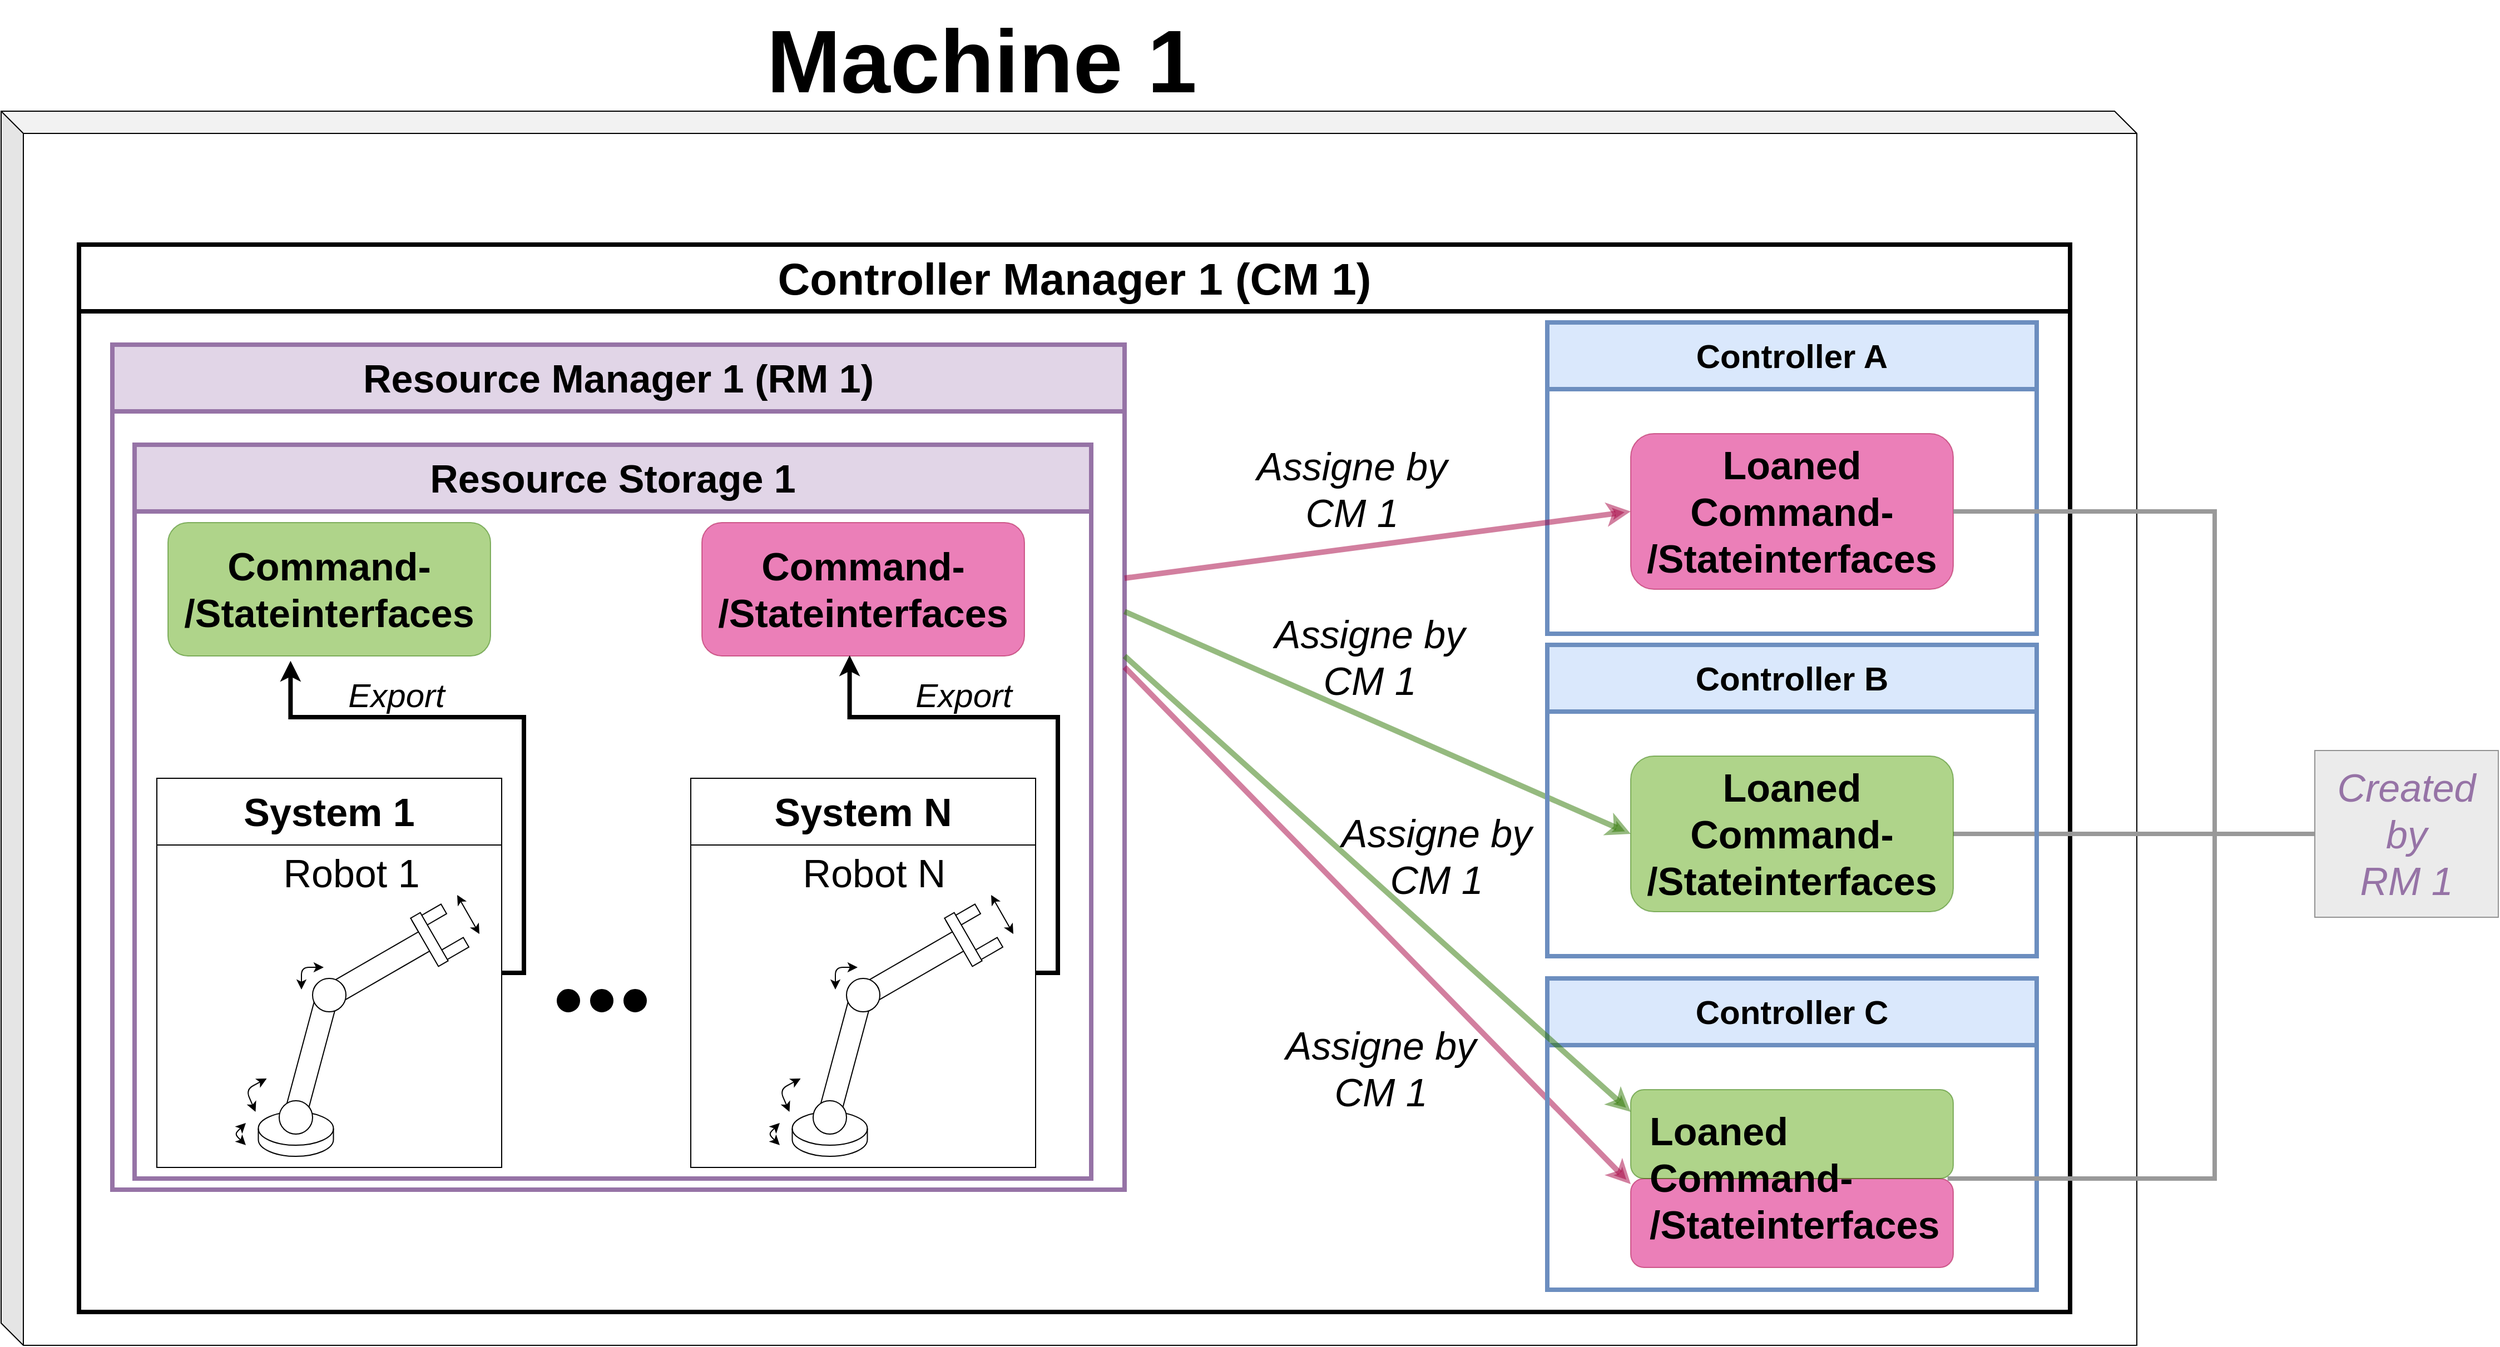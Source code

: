 <mxfile version="21.1.8" type="device" pages="2">
  <diagram name="Page-1" id="56QPCwbd0cLktFSz25ie">
    <mxGraphModel dx="4614" dy="2064" grid="1" gridSize="10" guides="1" tooltips="1" connect="1" arrows="1" fold="1" page="1" pageScale="1" pageWidth="850" pageHeight="1100" math="0" shadow="0">
      <root>
        <mxCell id="0" />
        <mxCell id="1" parent="0" />
        <mxCell id="5ZufOyqz3ApBtVje3TYC-17" value="" style="rounded=1;whiteSpace=wrap;html=1;fillColor=#d80073;fontColor=#ffffff;strokeColor=#A50040;opacity=50;" parent="1" vertex="1">
          <mxGeometry x="1435" y="1400" width="290" height="80" as="geometry" />
        </mxCell>
        <mxCell id="s6fN7-dTynS3gIBoWnJg-1" value="" style="shape=cube;whiteSpace=wrap;html=1;boundedLbl=1;backgroundOutline=1;darkOpacity=0.05;darkOpacity2=0.1;fillColor=none;" parent="1" vertex="1">
          <mxGeometry x="-30" y="440" width="1920" height="1110" as="geometry" />
        </mxCell>
        <mxCell id="k2swmo7qzIprsYgqh0As-2" value="&lt;font style=&quot;font-size: 35px;&quot;&gt;Resource Storage 1&lt;br&gt;&lt;/font&gt;" style="swimlane;whiteSpace=wrap;html=1;startSize=60;strokeWidth=4;fillColor=#e1d5e7;strokeColor=#9673a6;" parent="1" vertex="1">
          <mxGeometry x="90" y="740" width="860" height="660" as="geometry" />
        </mxCell>
        <mxCell id="k2swmo7qzIprsYgqh0As-3" value="&lt;font style=&quot;font-size: 35px;&quot;&gt;Resource Manager 1 (RM 1)&lt;br&gt;&lt;/font&gt;" style="swimlane;whiteSpace=wrap;html=1;startSize=60;strokeWidth=4;fillColor=#e1d5e7;strokeColor=#9673a6;" parent="1" vertex="1">
          <mxGeometry x="70" y="650" width="910" height="760" as="geometry" />
        </mxCell>
        <mxCell id="k2swmo7qzIprsYgqh0As-4" value="&lt;font style=&quot;font-size: 40px;&quot;&gt;Controller Manager 1 (CM 1)&lt;br&gt;&lt;/font&gt;" style="swimlane;whiteSpace=wrap;html=1;startSize=60;strokeWidth=4;fillColor=none;" parent="1" vertex="1">
          <mxGeometry x="40" y="560" width="1790" height="960" as="geometry" />
        </mxCell>
        <mxCell id="k2swmo7qzIprsYgqh0As-5" value="&lt;font style=&quot;font-size: 30px;&quot;&gt;Controller A&lt;br&gt;&lt;/font&gt;" style="swimlane;whiteSpace=wrap;html=1;startSize=60;strokeWidth=4;fillColor=#dae8fc;strokeColor=#6c8ebf;" parent="k2swmo7qzIprsYgqh0As-4" vertex="1">
          <mxGeometry x="1320" y="70" width="440" height="280" as="geometry" />
        </mxCell>
        <mxCell id="k2swmo7qzIprsYgqh0As-29" value="&lt;div&gt;&lt;b&gt;&lt;font style=&quot;font-size: 35px;&quot;&gt;Loaned Command-&lt;/font&gt;&lt;/b&gt;&lt;/div&gt;&lt;div&gt;&lt;b&gt;&lt;font style=&quot;font-size: 35px;&quot;&gt;/Stateinterfaces&lt;/font&gt;&lt;/b&gt;&lt;/div&gt;" style="rounded=1;whiteSpace=wrap;html=1;fillColor=#d80073;fontColor=#000000;strokeColor=#A50040;opacity=50;" parent="k2swmo7qzIprsYgqh0As-5" vertex="1">
          <mxGeometry x="75" y="100" width="290" height="140" as="geometry" />
        </mxCell>
        <mxCell id="k2swmo7qzIprsYgqh0As-7" value="" style="rounded=0;whiteSpace=wrap;html=1;rotation=-30;" parent="k2swmo7qzIprsYgqh0As-4" vertex="1">
          <mxGeometry x="320" y="630" width="30" height="10" as="geometry" />
        </mxCell>
        <mxCell id="k2swmo7qzIprsYgqh0As-8" value="" style="rounded=0;whiteSpace=wrap;html=1;rotation=-30;" parent="k2swmo7qzIprsYgqh0As-4" vertex="1">
          <mxGeometry x="300" y="600" width="30" height="10" as="geometry" />
        </mxCell>
        <mxCell id="k2swmo7qzIprsYgqh0As-9" value="" style="shape=cylinder3;whiteSpace=wrap;html=1;boundedLbl=1;backgroundOutline=1;size=15;" parent="k2swmo7qzIprsYgqh0As-4" vertex="1">
          <mxGeometry x="161.25" y="780" width="67.5" height="40" as="geometry" />
        </mxCell>
        <mxCell id="k2swmo7qzIprsYgqh0As-10" value="" style="rounded=0;whiteSpace=wrap;html=1;rotation=-30;direction=south;" parent="k2swmo7qzIprsYgqh0As-4" vertex="1">
          <mxGeometry x="220" y="640" width="100" height="20" as="geometry" />
        </mxCell>
        <mxCell id="k2swmo7qzIprsYgqh0As-11" value="" style="rounded=0;whiteSpace=wrap;html=1;rotation=15;" parent="k2swmo7qzIprsYgqh0As-4" vertex="1">
          <mxGeometry x="200" y="670" width="20" height="110" as="geometry" />
        </mxCell>
        <mxCell id="k2swmo7qzIprsYgqh0As-12" value="" style="ellipse;whiteSpace=wrap;html=1;aspect=fixed;" parent="k2swmo7qzIprsYgqh0As-4" vertex="1">
          <mxGeometry x="180" y="770" width="30" height="30" as="geometry" />
        </mxCell>
        <mxCell id="k2swmo7qzIprsYgqh0As-13" value="" style="ellipse;whiteSpace=wrap;html=1;aspect=fixed;" parent="k2swmo7qzIprsYgqh0As-4" vertex="1">
          <mxGeometry x="210" y="660" width="30" height="30" as="geometry" />
        </mxCell>
        <mxCell id="k2swmo7qzIprsYgqh0As-14" value="" style="rounded=0;whiteSpace=wrap;html=1;rotation=60;" parent="k2swmo7qzIprsYgqh0As-4" vertex="1">
          <mxGeometry x="290" y="620" width="50" height="10" as="geometry" />
        </mxCell>
        <mxCell id="k2swmo7qzIprsYgqh0As-15" value="" style="endArrow=classic;startArrow=classic;html=1;rounded=1;" parent="k2swmo7qzIprsYgqh0As-4" edge="1">
          <mxGeometry width="50" height="50" relative="1" as="geometry">
            <mxPoint x="200" y="670" as="sourcePoint" />
            <mxPoint x="220" y="650" as="targetPoint" />
            <Array as="points">
              <mxPoint x="200" y="650" />
            </Array>
          </mxGeometry>
        </mxCell>
        <mxCell id="k2swmo7qzIprsYgqh0As-16" value="" style="endArrow=classic;startArrow=classic;html=1;rounded=1;" parent="k2swmo7qzIprsYgqh0As-4" edge="1">
          <mxGeometry width="50" height="50" relative="1" as="geometry">
            <mxPoint x="158.75" y="780" as="sourcePoint" />
            <mxPoint x="168.75" y="750" as="targetPoint" />
            <Array as="points">
              <mxPoint x="150" y="760" />
            </Array>
          </mxGeometry>
        </mxCell>
        <mxCell id="k2swmo7qzIprsYgqh0As-17" value="" style="endArrow=classic;startArrow=classic;html=1;rounded=1;" parent="k2swmo7qzIprsYgqh0As-4" edge="1">
          <mxGeometry width="50" height="50" relative="1" as="geometry">
            <mxPoint x="150" y="810" as="sourcePoint" />
            <mxPoint x="150" y="790" as="targetPoint" />
            <Array as="points">
              <mxPoint x="140" y="800" />
            </Array>
          </mxGeometry>
        </mxCell>
        <mxCell id="k2swmo7qzIprsYgqh0As-18" value="" style="endArrow=classic;startArrow=classic;html=1;rounded=0;" parent="k2swmo7qzIprsYgqh0As-4" edge="1">
          <mxGeometry width="50" height="50" relative="1" as="geometry">
            <mxPoint x="360" y="620" as="sourcePoint" />
            <mxPoint x="340" y="585" as="targetPoint" />
          </mxGeometry>
        </mxCell>
        <mxCell id="k2swmo7qzIprsYgqh0As-27" style="edgeStyle=orthogonalEdgeStyle;rounded=0;orthogonalLoop=1;jettySize=auto;html=1;exitX=1;exitY=0.5;exitDx=0;exitDy=0;entryX=0.38;entryY=1.036;entryDx=0;entryDy=0;entryPerimeter=0;strokeWidth=4;" parent="k2swmo7qzIprsYgqh0As-4" source="k2swmo7qzIprsYgqh0As-19" target="k2swmo7qzIprsYgqh0As-25" edge="1">
          <mxGeometry relative="1" as="geometry" />
        </mxCell>
        <mxCell id="k2swmo7qzIprsYgqh0As-19" value="&lt;font size=&quot;1&quot;&gt;&lt;b style=&quot;font-size: 35px;&quot;&gt;System 1&lt;/b&gt;&lt;/font&gt;" style="swimlane;whiteSpace=wrap;html=1;startSize=60;" parent="k2swmo7qzIprsYgqh0As-4" vertex="1">
          <mxGeometry x="70" y="480" width="310" height="350" as="geometry" />
        </mxCell>
        <mxCell id="Htzmy-jLO9I82tcdOWEr-17" value="&lt;span style=&quot;font-size: 35px;&quot;&gt;Robot 1&lt;br&gt;&lt;/span&gt;" style="text;html=1;strokeColor=none;fillColor=none;align=center;verticalAlign=middle;whiteSpace=wrap;rounded=0;" parent="k2swmo7qzIprsYgqh0As-19" vertex="1">
          <mxGeometry x="80" y="70" width="190" height="30" as="geometry" />
        </mxCell>
        <mxCell id="k2swmo7qzIprsYgqh0As-25" value="&lt;div&gt;&lt;b&gt;&lt;font style=&quot;font-size: 35px;&quot;&gt;Command-&lt;/font&gt;&lt;/b&gt;&lt;/div&gt;&lt;div&gt;&lt;b&gt;&lt;font style=&quot;font-size: 35px;&quot;&gt;/Stateinterfaces&lt;/font&gt;&lt;/b&gt;&lt;/div&gt;" style="rounded=1;whiteSpace=wrap;html=1;fillColor=#60a917;fontColor=#000000;strokeColor=#2D7600;opacity=50;" parent="k2swmo7qzIprsYgqh0As-4" vertex="1">
          <mxGeometry x="80" y="250" width="290" height="120" as="geometry" />
        </mxCell>
        <mxCell id="k2swmo7qzIprsYgqh0As-28" value="&lt;font style=&quot;font-size: 30px;&quot;&gt;&lt;i&gt;Export&lt;/i&gt;&lt;/font&gt;" style="text;html=1;align=center;verticalAlign=middle;resizable=0;points=[];autosize=1;strokeColor=none;fillColor=none;" parent="k2swmo7qzIprsYgqh0As-4" vertex="1">
          <mxGeometry x="230" y="380" width="110" height="50" as="geometry" />
        </mxCell>
        <mxCell id="k2swmo7qzIprsYgqh0As-72" value="" style="ellipse;whiteSpace=wrap;html=1;aspect=fixed;fillColor=#000000;" parent="k2swmo7qzIprsYgqh0As-4" vertex="1">
          <mxGeometry x="490" y="670" width="20" height="20" as="geometry" />
        </mxCell>
        <mxCell id="k2swmo7qzIprsYgqh0As-71" value="" style="ellipse;whiteSpace=wrap;html=1;aspect=fixed;fillColor=#000000;" parent="k2swmo7qzIprsYgqh0As-4" vertex="1">
          <mxGeometry x="460" y="670" width="20" height="20" as="geometry" />
        </mxCell>
        <mxCell id="k2swmo7qzIprsYgqh0As-70" value="" style="ellipse;whiteSpace=wrap;html=1;aspect=fixed;fillColor=#000000;" parent="k2swmo7qzIprsYgqh0As-4" vertex="1">
          <mxGeometry x="430" y="670" width="20" height="20" as="geometry" />
        </mxCell>
        <mxCell id="B9zxyq6WkkOic2k-YxRw-15" style="rounded=0;orthogonalLoop=1;jettySize=auto;html=1;strokeWidth=5;entryX=0;entryY=0.5;entryDx=0;entryDy=0;fillColor=#d80073;strokeColor=#A50040;opacity=50;" parent="k2swmo7qzIprsYgqh0As-4" target="k2swmo7qzIprsYgqh0As-29" edge="1">
          <mxGeometry relative="1" as="geometry">
            <mxPoint x="1360" y="400" as="targetPoint" />
            <mxPoint x="940" y="300" as="sourcePoint" />
          </mxGeometry>
        </mxCell>
        <mxCell id="B9zxyq6WkkOic2k-YxRw-16" value="&lt;font style=&quot;font-size: 35px;&quot;&gt;&lt;i&gt;Assigne by&lt;br&gt;CM 1&lt;br&gt;&lt;/i&gt;&lt;/font&gt;" style="edgeLabel;html=1;align=center;verticalAlign=middle;resizable=0;points=[];labelBackgroundColor=none;" parent="B9zxyq6WkkOic2k-YxRw-15" vertex="1" connectable="0">
          <mxGeometry x="0.15" y="6" relative="1" as="geometry">
            <mxPoint x="-57" y="-40" as="offset" />
          </mxGeometry>
        </mxCell>
        <mxCell id="5ZufOyqz3ApBtVje3TYC-1" value="&lt;div&gt;&lt;b&gt;&lt;font style=&quot;font-size: 35px;&quot;&gt;Command-&lt;/font&gt;&lt;/b&gt;&lt;/div&gt;&lt;div&gt;&lt;b&gt;&lt;font style=&quot;font-size: 35px;&quot;&gt;/Stateinterfaces&lt;/font&gt;&lt;/b&gt;&lt;/div&gt;" style="rounded=1;whiteSpace=wrap;html=1;fillColor=#d80073;fontColor=#000000;strokeColor=#A50040;strokeWidth=1;opacity=50;" parent="k2swmo7qzIprsYgqh0As-4" vertex="1">
          <mxGeometry x="560" y="250" width="290" height="120" as="geometry" />
        </mxCell>
        <mxCell id="5ZufOyqz3ApBtVje3TYC-12" style="rounded=0;orthogonalLoop=1;jettySize=auto;html=1;strokeWidth=5;entryX=0;entryY=0.25;entryDx=0;entryDy=0;fillColor=#d80073;strokeColor=#A50040;opacity=50;" parent="k2swmo7qzIprsYgqh0As-4" edge="1">
          <mxGeometry relative="1" as="geometry">
            <mxPoint x="1395" y="845" as="targetPoint" />
            <mxPoint x="940" y="380" as="sourcePoint" />
          </mxGeometry>
        </mxCell>
        <mxCell id="5ZufOyqz3ApBtVje3TYC-13" value="&lt;font style=&quot;font-size: 35px;&quot;&gt;&lt;i&gt;Assigne by&lt;br&gt;CM 1&lt;br&gt;&lt;/i&gt;&lt;/font&gt;" style="edgeLabel;html=1;align=center;verticalAlign=middle;resizable=0;points=[];labelBackgroundColor=none;" parent="5ZufOyqz3ApBtVje3TYC-12" vertex="1" connectable="0">
          <mxGeometry x="0.15" y="6" relative="1" as="geometry">
            <mxPoint x="14" y="-93" as="offset" />
          </mxGeometry>
        </mxCell>
        <mxCell id="5ZufOyqz3ApBtVje3TYC-14" style="rounded=0;orthogonalLoop=1;jettySize=auto;html=1;strokeWidth=5;entryX=0;entryY=0.5;entryDx=0;entryDy=0;fillColor=#60a917;strokeColor=#2D7600;opacity=50;" parent="k2swmo7qzIprsYgqh0As-4" target="B9zxyq6WkkOic2k-YxRw-18" edge="1">
          <mxGeometry relative="1" as="geometry">
            <mxPoint x="1395" y="795" as="targetPoint" />
            <mxPoint x="940" y="330" as="sourcePoint" />
          </mxGeometry>
        </mxCell>
        <mxCell id="5ZufOyqz3ApBtVje3TYC-15" value="&lt;font style=&quot;font-size: 35px;&quot;&gt;&lt;i&gt;Assigne by&lt;br&gt;CM 1&lt;br&gt;&lt;/i&gt;&lt;/font&gt;" style="edgeLabel;html=1;align=center;verticalAlign=middle;resizable=0;points=[];labelBackgroundColor=none;" parent="5ZufOyqz3ApBtVje3TYC-14" vertex="1" connectable="0">
          <mxGeometry x="0.15" y="6" relative="1" as="geometry">
            <mxPoint x="-44" y="-69" as="offset" />
          </mxGeometry>
        </mxCell>
        <mxCell id="s6fN7-dTynS3gIBoWnJg-2" value="&lt;b&gt;&lt;font style=&quot;font-size: 80px;&quot;&gt;&amp;nbsp;Machine 1&lt;br&gt;&lt;/font&gt;&lt;/b&gt;" style="text;html=1;align=center;verticalAlign=middle;resizable=0;points=[];autosize=1;strokeColor=none;fillColor=none;" parent="1" vertex="1">
          <mxGeometry x="625" y="340" width="430" height="110" as="geometry" />
        </mxCell>
        <mxCell id="B9zxyq6WkkOic2k-YxRw-1" value="" style="rounded=0;whiteSpace=wrap;html=1;rotation=-30;" parent="1" vertex="1">
          <mxGeometry x="840" y="1190" width="30" height="10" as="geometry" />
        </mxCell>
        <mxCell id="B9zxyq6WkkOic2k-YxRw-2" value="" style="rounded=0;whiteSpace=wrap;html=1;rotation=-30;" parent="1" vertex="1">
          <mxGeometry x="820" y="1160" width="30" height="10" as="geometry" />
        </mxCell>
        <mxCell id="B9zxyq6WkkOic2k-YxRw-3" value="" style="shape=cylinder3;whiteSpace=wrap;html=1;boundedLbl=1;backgroundOutline=1;size=15;" parent="1" vertex="1">
          <mxGeometry x="681.25" y="1340" width="67.5" height="40" as="geometry" />
        </mxCell>
        <mxCell id="B9zxyq6WkkOic2k-YxRw-4" value="" style="rounded=0;whiteSpace=wrap;html=1;rotation=-30;direction=south;" parent="1" vertex="1">
          <mxGeometry x="740" y="1200" width="100" height="20" as="geometry" />
        </mxCell>
        <mxCell id="B9zxyq6WkkOic2k-YxRw-5" value="" style="rounded=0;whiteSpace=wrap;html=1;rotation=15;" parent="1" vertex="1">
          <mxGeometry x="720" y="1230" width="20" height="110" as="geometry" />
        </mxCell>
        <mxCell id="B9zxyq6WkkOic2k-YxRw-6" value="" style="ellipse;whiteSpace=wrap;html=1;aspect=fixed;" parent="1" vertex="1">
          <mxGeometry x="700" y="1330" width="30" height="30" as="geometry" />
        </mxCell>
        <mxCell id="B9zxyq6WkkOic2k-YxRw-7" value="" style="ellipse;whiteSpace=wrap;html=1;aspect=fixed;" parent="1" vertex="1">
          <mxGeometry x="730" y="1220" width="30" height="30" as="geometry" />
        </mxCell>
        <mxCell id="B9zxyq6WkkOic2k-YxRw-8" value="" style="rounded=0;whiteSpace=wrap;html=1;rotation=60;" parent="1" vertex="1">
          <mxGeometry x="810" y="1180" width="50" height="10" as="geometry" />
        </mxCell>
        <mxCell id="B9zxyq6WkkOic2k-YxRw-9" value="" style="endArrow=classic;startArrow=classic;html=1;rounded=1;" parent="1" edge="1">
          <mxGeometry width="50" height="50" relative="1" as="geometry">
            <mxPoint x="720" y="1230" as="sourcePoint" />
            <mxPoint x="740" y="1210" as="targetPoint" />
            <Array as="points">
              <mxPoint x="720" y="1210" />
            </Array>
          </mxGeometry>
        </mxCell>
        <mxCell id="B9zxyq6WkkOic2k-YxRw-10" value="" style="endArrow=classic;startArrow=classic;html=1;rounded=1;" parent="1" edge="1">
          <mxGeometry width="50" height="50" relative="1" as="geometry">
            <mxPoint x="678.75" y="1340" as="sourcePoint" />
            <mxPoint x="688.75" y="1310" as="targetPoint" />
            <Array as="points">
              <mxPoint x="670" y="1320" />
            </Array>
          </mxGeometry>
        </mxCell>
        <mxCell id="B9zxyq6WkkOic2k-YxRw-11" value="" style="endArrow=classic;startArrow=classic;html=1;rounded=1;" parent="1" edge="1">
          <mxGeometry width="50" height="50" relative="1" as="geometry">
            <mxPoint x="670" y="1370" as="sourcePoint" />
            <mxPoint x="670" y="1350" as="targetPoint" />
            <Array as="points">
              <mxPoint x="660" y="1360" />
            </Array>
          </mxGeometry>
        </mxCell>
        <mxCell id="B9zxyq6WkkOic2k-YxRw-12" value="" style="endArrow=classic;startArrow=classic;html=1;rounded=0;" parent="1" edge="1">
          <mxGeometry width="50" height="50" relative="1" as="geometry">
            <mxPoint x="880" y="1180" as="sourcePoint" />
            <mxPoint x="860" y="1145" as="targetPoint" />
          </mxGeometry>
        </mxCell>
        <mxCell id="B9zxyq6WkkOic2k-YxRw-13" value="&lt;font size=&quot;1&quot;&gt;&lt;b style=&quot;font-size: 35px;&quot;&gt;System N&lt;/b&gt;&lt;/font&gt;" style="swimlane;whiteSpace=wrap;html=1;startSize=60;" parent="1" vertex="1">
          <mxGeometry x="590" y="1040" width="310" height="350" as="geometry" />
        </mxCell>
        <mxCell id="B9zxyq6WkkOic2k-YxRw-14" value="&lt;span style=&quot;font-size: 35px;&quot;&gt;Robot N&lt;br&gt;&lt;/span&gt;" style="text;html=1;strokeColor=none;fillColor=none;align=center;verticalAlign=middle;whiteSpace=wrap;rounded=0;" parent="B9zxyq6WkkOic2k-YxRw-13" vertex="1">
          <mxGeometry x="70" y="70" width="190" height="30" as="geometry" />
        </mxCell>
        <mxCell id="WUTknS81Z-DDv-2l-3iP-3" style="edgeStyle=orthogonalEdgeStyle;rounded=0;orthogonalLoop=1;jettySize=auto;html=1;entryX=0;entryY=0.5;entryDx=0;entryDy=0;endArrow=none;endFill=0;strokeWidth=4;strokeColor=#999999;movable=1;resizable=1;rotatable=1;deletable=1;editable=1;locked=0;connectable=1;exitX=1;exitY=0.5;exitDx=0;exitDy=0;" edge="1" parent="1" source="B9zxyq6WkkOic2k-YxRw-18" target="WUTknS81Z-DDv-2l-3iP-1">
          <mxGeometry relative="1" as="geometry">
            <Array as="points">
              <mxPoint x="2043" y="1090" />
            </Array>
          </mxGeometry>
        </mxCell>
        <mxCell id="B9zxyq6WkkOic2k-YxRw-17" value="&lt;font style=&quot;font-size: 30px;&quot;&gt;Controller B&lt;br&gt;&lt;/font&gt;" style="swimlane;whiteSpace=wrap;html=1;startSize=60;strokeWidth=4;fillColor=#dae8fc;strokeColor=#6c8ebf;" parent="1" vertex="1">
          <mxGeometry x="1360" y="920" width="440" height="280" as="geometry" />
        </mxCell>
        <mxCell id="B9zxyq6WkkOic2k-YxRw-18" value="&lt;div&gt;&lt;b&gt;&lt;font style=&quot;font-size: 35px;&quot;&gt;Loaned Command-&lt;/font&gt;&lt;/b&gt;&lt;/div&gt;&lt;div&gt;&lt;b&gt;&lt;font style=&quot;font-size: 35px;&quot;&gt;/Stateinterfaces&lt;/font&gt;&lt;/b&gt;&lt;/div&gt;" style="rounded=1;whiteSpace=wrap;html=1;fillColor=#60a917;fontColor=#000000;strokeColor=#2D7600;opacity=50;" parent="B9zxyq6WkkOic2k-YxRw-17" vertex="1">
          <mxGeometry x="75" y="100" width="290" height="140" as="geometry" />
        </mxCell>
        <mxCell id="5ZufOyqz3ApBtVje3TYC-2" style="edgeStyle=orthogonalEdgeStyle;rounded=0;orthogonalLoop=1;jettySize=auto;html=1;exitX=1;exitY=0.5;exitDx=0;exitDy=0;entryX=0.458;entryY=0.995;entryDx=0;entryDy=0;entryPerimeter=0;strokeWidth=4;" parent="1" source="B9zxyq6WkkOic2k-YxRw-13" target="5ZufOyqz3ApBtVje3TYC-1" edge="1">
          <mxGeometry relative="1" as="geometry">
            <mxPoint x="430" y="1225" as="sourcePoint" />
            <mxPoint x="240" y="944" as="targetPoint" />
          </mxGeometry>
        </mxCell>
        <mxCell id="5ZufOyqz3ApBtVje3TYC-3" value="&lt;font style=&quot;font-size: 30px;&quot;&gt;&lt;i&gt;Export&lt;/i&gt;&lt;/font&gt;" style="text;html=1;align=center;verticalAlign=middle;resizable=0;points=[];autosize=1;strokeColor=none;fillColor=none;" parent="1" vertex="1">
          <mxGeometry x="780" y="940" width="110" height="50" as="geometry" />
        </mxCell>
        <mxCell id="5ZufOyqz3ApBtVje3TYC-8" value="&lt;font style=&quot;font-size: 30px;&quot;&gt;Controller C&lt;br&gt;&lt;/font&gt;" style="swimlane;whiteSpace=wrap;html=1;startSize=60;strokeWidth=4;fillColor=#dae8fc;strokeColor=#6c8ebf;" parent="1" vertex="1">
          <mxGeometry x="1360" y="1220" width="440" height="280" as="geometry" />
        </mxCell>
        <mxCell id="5ZufOyqz3ApBtVje3TYC-9" value="" style="rounded=1;whiteSpace=wrap;html=1;fillColor=#60a917;fontColor=#ffffff;strokeColor=#2D7600;opacity=50;" parent="5ZufOyqz3ApBtVje3TYC-8" vertex="1">
          <mxGeometry x="75" y="100" width="290" height="80" as="geometry" />
        </mxCell>
        <mxCell id="5ZufOyqz3ApBtVje3TYC-16" value="&lt;div&gt;&lt;b&gt;&lt;font style=&quot;font-size: 35px;&quot;&gt;Loaned &lt;br&gt;&lt;/font&gt;&lt;/b&gt;&lt;/div&gt;&lt;div&gt;&lt;b&gt;&lt;font style=&quot;font-size: 35px;&quot;&gt;Command-&lt;/font&gt;&lt;/b&gt;&lt;/div&gt;&lt;div&gt;&lt;b&gt;&lt;font style=&quot;font-size: 35px;&quot;&gt;/Stateinterfaces&lt;/font&gt;&lt;/b&gt;&lt;/div&gt;" style="text;whiteSpace=wrap;html=1;" parent="5ZufOyqz3ApBtVje3TYC-8" vertex="1">
          <mxGeometry x="90" y="110" width="350" height="110" as="geometry" />
        </mxCell>
        <mxCell id="5ZufOyqz3ApBtVje3TYC-10" style="rounded=0;orthogonalLoop=1;jettySize=auto;html=1;strokeWidth=5;entryX=0;entryY=0.25;entryDx=0;entryDy=0;fillColor=#60a917;strokeColor=#2D7600;opacity=50;" parent="1" target="5ZufOyqz3ApBtVje3TYC-9" edge="1">
          <mxGeometry relative="1" as="geometry">
            <mxPoint x="1445" y="810" as="targetPoint" />
            <mxPoint x="980" y="930" as="sourcePoint" />
          </mxGeometry>
        </mxCell>
        <mxCell id="5ZufOyqz3ApBtVje3TYC-11" value="&lt;font style=&quot;font-size: 35px;&quot;&gt;&lt;i&gt;Assigne by&lt;br&gt;CM 1&lt;br&gt;&lt;/i&gt;&lt;/font&gt;" style="edgeLabel;html=1;align=center;verticalAlign=middle;resizable=0;points=[];labelBackgroundColor=none;" parent="5ZufOyqz3ApBtVje3TYC-10" vertex="1" connectable="0">
          <mxGeometry x="0.15" y="6" relative="1" as="geometry">
            <mxPoint x="-36" y="140" as="offset" />
          </mxGeometry>
        </mxCell>
        <mxCell id="WUTknS81Z-DDv-2l-3iP-1" value="&lt;div&gt;&lt;i&gt;&lt;font style=&quot;font-size: 35px;&quot; color=&quot;#9673a6&quot;&gt;Created&lt;/font&gt;&lt;/i&gt;&lt;/div&gt;&lt;div&gt;&lt;i&gt;&lt;font style=&quot;font-size: 35px;&quot; color=&quot;#9673a6&quot;&gt;by&lt;/font&gt;&lt;/i&gt;&lt;/div&gt;&lt;div&gt;&lt;i&gt;&lt;font style=&quot;font-size: 35px;&quot; color=&quot;#9673a6&quot;&gt;RM 1&lt;br&gt;&lt;/font&gt;&lt;/i&gt;&lt;/div&gt;" style="text;html=1;strokeColor=default;fillColor=#CCCCCC;align=center;verticalAlign=middle;whiteSpace=wrap;rounded=0;gradientColor=none;opacity=40;" vertex="1" parent="1">
          <mxGeometry x="2050" y="1015" width="165" height="150" as="geometry" />
        </mxCell>
        <mxCell id="WUTknS81Z-DDv-2l-3iP-2" style="edgeStyle=orthogonalEdgeStyle;rounded=0;orthogonalLoop=1;jettySize=auto;html=1;entryX=0;entryY=0.5;entryDx=0;entryDy=0;endArrow=none;endFill=0;strokeWidth=4;strokeColor=#999999;movable=1;resizable=1;rotatable=1;deletable=1;editable=1;locked=0;connectable=1;" edge="1" parent="1" source="k2swmo7qzIprsYgqh0As-29" target="WUTknS81Z-DDv-2l-3iP-1">
          <mxGeometry relative="1" as="geometry">
            <Array as="points">
              <mxPoint x="1960" y="800" />
              <mxPoint x="1960" y="1090" />
            </Array>
          </mxGeometry>
        </mxCell>
        <mxCell id="WUTknS81Z-DDv-2l-3iP-4" style="edgeStyle=orthogonalEdgeStyle;rounded=0;orthogonalLoop=1;jettySize=auto;html=1;entryX=0;entryY=0.5;entryDx=0;entryDy=0;endArrow=none;endFill=0;strokeWidth=4;strokeColor=#999999;movable=1;resizable=1;rotatable=1;deletable=1;editable=1;locked=0;connectable=1;exitX=0.771;exitY=0.636;exitDx=0;exitDy=0;exitPerimeter=0;" edge="1" parent="1" source="5ZufOyqz3ApBtVje3TYC-16" target="WUTknS81Z-DDv-2l-3iP-1">
          <mxGeometry relative="1" as="geometry">
            <Array as="points">
              <mxPoint x="1960" y="1400" />
              <mxPoint x="1960" y="1090" />
            </Array>
          </mxGeometry>
        </mxCell>
      </root>
    </mxGraphModel>
  </diagram>
  <diagram id="7FtP37KT-29P_XhfnKfn" name="Page-2">
    <mxGraphModel dx="4990" dy="2270" grid="1" gridSize="10" guides="1" tooltips="1" connect="1" arrows="1" fold="1" page="1" pageScale="1" pageWidth="850" pageHeight="1100" math="0" shadow="0">
      <root>
        <mxCell id="0" />
        <mxCell id="1" parent="0" />
        <mxCell id="BW--KUniSTBB0yEnEaVZ-1" value="" style="shape=cube;whiteSpace=wrap;html=1;boundedLbl=1;backgroundOutline=1;darkOpacity=0.05;darkOpacity2=0.1;fillColor=none;" parent="1" vertex="1">
          <mxGeometry x="-30" y="440" width="1740" height="1020" as="geometry" />
        </mxCell>
        <mxCell id="BW--KUniSTBB0yEnEaVZ-2" value="&lt;font style=&quot;font-size: 35px;&quot;&gt;Resource Storage 1&lt;br&gt;&lt;/font&gt;" style="swimlane;whiteSpace=wrap;html=1;startSize=60;strokeWidth=4;fillColor=#e1d5e7;strokeColor=#9673a6;" parent="1" vertex="1">
          <mxGeometry x="90" y="740" width="770" height="660" as="geometry" />
        </mxCell>
        <mxCell id="BW--KUniSTBB0yEnEaVZ-3" value="&lt;font style=&quot;font-size: 35px;&quot;&gt;Resource Manager 1&lt;br&gt;&lt;/font&gt;" style="swimlane;whiteSpace=wrap;html=1;startSize=60;strokeWidth=4;fillColor=#e1d5e7;strokeColor=#9673a6;" parent="1" vertex="1">
          <mxGeometry x="70" y="650" width="840" height="760" as="geometry" />
        </mxCell>
        <mxCell id="BW--KUniSTBB0yEnEaVZ-4" value="&lt;font style=&quot;font-size: 40px;&quot;&gt;Controller Manager 1 (CM 1)&lt;br&gt;&lt;/font&gt;" style="swimlane;whiteSpace=wrap;html=1;startSize=60;strokeWidth=4;fillColor=none;" parent="1" vertex="1">
          <mxGeometry x="40" y="560" width="1610" height="870" as="geometry" />
        </mxCell>
        <mxCell id="BW--KUniSTBB0yEnEaVZ-5" value="&lt;font style=&quot;font-size: 30px;&quot;&gt;Controller A&lt;br&gt;&lt;/font&gt;" style="swimlane;whiteSpace=wrap;html=1;startSize=60;strokeWidth=4;fillColor=#dae8fc;strokeColor=#6c8ebf;" parent="BW--KUniSTBB0yEnEaVZ-4" vertex="1">
          <mxGeometry x="1110" y="240" width="440" height="280" as="geometry" />
        </mxCell>
        <mxCell id="BW--KUniSTBB0yEnEaVZ-6" value="&lt;div&gt;&lt;b&gt;&lt;font style=&quot;font-size: 35px;&quot;&gt;Loaned Command-&lt;/font&gt;&lt;/b&gt;&lt;/div&gt;&lt;div&gt;&lt;b&gt;&lt;font style=&quot;font-size: 35px;&quot;&gt;/Stateinterfaces&lt;/font&gt;&lt;/b&gt;&lt;/div&gt;" style="rounded=1;whiteSpace=wrap;html=1;" parent="BW--KUniSTBB0yEnEaVZ-5" vertex="1">
          <mxGeometry x="75" y="100" width="290" height="140" as="geometry" />
        </mxCell>
        <mxCell id="BW--KUniSTBB0yEnEaVZ-7" value="" style="rounded=0;whiteSpace=wrap;html=1;rotation=-30;" parent="BW--KUniSTBB0yEnEaVZ-4" vertex="1">
          <mxGeometry x="320" y="630" width="30" height="10" as="geometry" />
        </mxCell>
        <mxCell id="BW--KUniSTBB0yEnEaVZ-8" value="" style="rounded=0;whiteSpace=wrap;html=1;rotation=-30;" parent="BW--KUniSTBB0yEnEaVZ-4" vertex="1">
          <mxGeometry x="300" y="600" width="30" height="10" as="geometry" />
        </mxCell>
        <mxCell id="BW--KUniSTBB0yEnEaVZ-9" value="" style="shape=cylinder3;whiteSpace=wrap;html=1;boundedLbl=1;backgroundOutline=1;size=15;" parent="BW--KUniSTBB0yEnEaVZ-4" vertex="1">
          <mxGeometry x="161.25" y="780" width="67.5" height="40" as="geometry" />
        </mxCell>
        <mxCell id="BW--KUniSTBB0yEnEaVZ-10" value="" style="rounded=0;whiteSpace=wrap;html=1;rotation=-30;direction=south;" parent="BW--KUniSTBB0yEnEaVZ-4" vertex="1">
          <mxGeometry x="220" y="640" width="100" height="20" as="geometry" />
        </mxCell>
        <mxCell id="BW--KUniSTBB0yEnEaVZ-11" value="" style="rounded=0;whiteSpace=wrap;html=1;rotation=15;" parent="BW--KUniSTBB0yEnEaVZ-4" vertex="1">
          <mxGeometry x="200" y="670" width="20" height="110" as="geometry" />
        </mxCell>
        <mxCell id="BW--KUniSTBB0yEnEaVZ-12" value="" style="ellipse;whiteSpace=wrap;html=1;aspect=fixed;" parent="BW--KUniSTBB0yEnEaVZ-4" vertex="1">
          <mxGeometry x="180" y="770" width="30" height="30" as="geometry" />
        </mxCell>
        <mxCell id="BW--KUniSTBB0yEnEaVZ-13" value="" style="ellipse;whiteSpace=wrap;html=1;aspect=fixed;" parent="BW--KUniSTBB0yEnEaVZ-4" vertex="1">
          <mxGeometry x="210" y="660" width="30" height="30" as="geometry" />
        </mxCell>
        <mxCell id="BW--KUniSTBB0yEnEaVZ-14" value="" style="rounded=0;whiteSpace=wrap;html=1;rotation=60;" parent="BW--KUniSTBB0yEnEaVZ-4" vertex="1">
          <mxGeometry x="290" y="620" width="50" height="10" as="geometry" />
        </mxCell>
        <mxCell id="BW--KUniSTBB0yEnEaVZ-15" value="" style="endArrow=classic;startArrow=classic;html=1;rounded=1;" parent="BW--KUniSTBB0yEnEaVZ-4" edge="1">
          <mxGeometry width="50" height="50" relative="1" as="geometry">
            <mxPoint x="200" y="670" as="sourcePoint" />
            <mxPoint x="220" y="650" as="targetPoint" />
            <Array as="points">
              <mxPoint x="200" y="650" />
            </Array>
          </mxGeometry>
        </mxCell>
        <mxCell id="BW--KUniSTBB0yEnEaVZ-16" value="" style="endArrow=classic;startArrow=classic;html=1;rounded=1;" parent="BW--KUniSTBB0yEnEaVZ-4" edge="1">
          <mxGeometry width="50" height="50" relative="1" as="geometry">
            <mxPoint x="158.75" y="780" as="sourcePoint" />
            <mxPoint x="168.75" y="750" as="targetPoint" />
            <Array as="points">
              <mxPoint x="150" y="760" />
            </Array>
          </mxGeometry>
        </mxCell>
        <mxCell id="BW--KUniSTBB0yEnEaVZ-17" value="" style="endArrow=classic;startArrow=classic;html=1;rounded=1;" parent="BW--KUniSTBB0yEnEaVZ-4" edge="1">
          <mxGeometry width="50" height="50" relative="1" as="geometry">
            <mxPoint x="150" y="810" as="sourcePoint" />
            <mxPoint x="150" y="790" as="targetPoint" />
            <Array as="points">
              <mxPoint x="140" y="800" />
            </Array>
          </mxGeometry>
        </mxCell>
        <mxCell id="BW--KUniSTBB0yEnEaVZ-18" value="" style="endArrow=classic;startArrow=classic;html=1;rounded=0;" parent="BW--KUniSTBB0yEnEaVZ-4" edge="1">
          <mxGeometry width="50" height="50" relative="1" as="geometry">
            <mxPoint x="360" y="620" as="sourcePoint" />
            <mxPoint x="340" y="585" as="targetPoint" />
          </mxGeometry>
        </mxCell>
        <mxCell id="BW--KUniSTBB0yEnEaVZ-19" style="edgeStyle=orthogonalEdgeStyle;rounded=0;orthogonalLoop=1;jettySize=auto;html=1;exitX=1;exitY=0.5;exitDx=0;exitDy=0;entryX=0.38;entryY=1.036;entryDx=0;entryDy=0;entryPerimeter=0;strokeWidth=4;" parent="BW--KUniSTBB0yEnEaVZ-4" source="BW--KUniSTBB0yEnEaVZ-20" target="BW--KUniSTBB0yEnEaVZ-38" edge="1">
          <mxGeometry relative="1" as="geometry" />
        </mxCell>
        <mxCell id="BW--KUniSTBB0yEnEaVZ-20" value="&lt;font size=&quot;1&quot;&gt;&lt;b style=&quot;font-size: 35px;&quot;&gt;System 1&lt;/b&gt;&lt;/font&gt;" style="swimlane;whiteSpace=wrap;html=1;startSize=60;" parent="BW--KUniSTBB0yEnEaVZ-4" vertex="1">
          <mxGeometry x="70" y="480" width="680" height="350" as="geometry" />
        </mxCell>
        <mxCell id="BW--KUniSTBB0yEnEaVZ-21" value="" style="rounded=0;whiteSpace=wrap;html=1;rotation=-30;" parent="BW--KUniSTBB0yEnEaVZ-20" vertex="1">
          <mxGeometry x="600" y="150" width="30" height="10" as="geometry" />
        </mxCell>
        <mxCell id="BW--KUniSTBB0yEnEaVZ-22" value="" style="rounded=0;whiteSpace=wrap;html=1;rotation=-30;" parent="BW--KUniSTBB0yEnEaVZ-20" vertex="1">
          <mxGeometry x="580" y="120" width="30" height="10" as="geometry" />
        </mxCell>
        <mxCell id="BW--KUniSTBB0yEnEaVZ-23" value="" style="shape=cylinder3;whiteSpace=wrap;html=1;boundedLbl=1;backgroundOutline=1;size=15;" parent="BW--KUniSTBB0yEnEaVZ-20" vertex="1">
          <mxGeometry x="441.25" y="300" width="67.5" height="40" as="geometry" />
        </mxCell>
        <mxCell id="BW--KUniSTBB0yEnEaVZ-24" value="" style="rounded=0;whiteSpace=wrap;html=1;rotation=-30;direction=south;" parent="BW--KUniSTBB0yEnEaVZ-20" vertex="1">
          <mxGeometry x="500" y="160" width="100" height="20" as="geometry" />
        </mxCell>
        <mxCell id="BW--KUniSTBB0yEnEaVZ-25" value="" style="rounded=0;whiteSpace=wrap;html=1;rotation=15;" parent="BW--KUniSTBB0yEnEaVZ-20" vertex="1">
          <mxGeometry x="480" y="190" width="20" height="110" as="geometry" />
        </mxCell>
        <mxCell id="BW--KUniSTBB0yEnEaVZ-26" value="" style="ellipse;whiteSpace=wrap;html=1;aspect=fixed;" parent="BW--KUniSTBB0yEnEaVZ-20" vertex="1">
          <mxGeometry x="460" y="290" width="30" height="30" as="geometry" />
        </mxCell>
        <mxCell id="BW--KUniSTBB0yEnEaVZ-27" value="" style="ellipse;whiteSpace=wrap;html=1;aspect=fixed;" parent="BW--KUniSTBB0yEnEaVZ-20" vertex="1">
          <mxGeometry x="490" y="180" width="30" height="30" as="geometry" />
        </mxCell>
        <mxCell id="BW--KUniSTBB0yEnEaVZ-28" value="" style="rounded=0;whiteSpace=wrap;html=1;rotation=60;" parent="BW--KUniSTBB0yEnEaVZ-20" vertex="1">
          <mxGeometry x="570" y="140" width="50" height="10" as="geometry" />
        </mxCell>
        <mxCell id="BW--KUniSTBB0yEnEaVZ-29" value="" style="endArrow=classic;startArrow=classic;html=1;rounded=1;" parent="BW--KUniSTBB0yEnEaVZ-20" edge="1">
          <mxGeometry width="50" height="50" relative="1" as="geometry">
            <mxPoint x="480" y="190" as="sourcePoint" />
            <mxPoint x="500" y="170" as="targetPoint" />
            <Array as="points">
              <mxPoint x="480" y="170" />
            </Array>
          </mxGeometry>
        </mxCell>
        <mxCell id="BW--KUniSTBB0yEnEaVZ-30" value="" style="endArrow=classic;startArrow=classic;html=1;rounded=1;" parent="BW--KUniSTBB0yEnEaVZ-20" edge="1">
          <mxGeometry width="50" height="50" relative="1" as="geometry">
            <mxPoint x="438.75" y="300" as="sourcePoint" />
            <mxPoint x="448.75" y="270" as="targetPoint" />
            <Array as="points">
              <mxPoint x="430" y="280" />
            </Array>
          </mxGeometry>
        </mxCell>
        <mxCell id="BW--KUniSTBB0yEnEaVZ-31" value="" style="endArrow=classic;startArrow=classic;html=1;rounded=1;" parent="BW--KUniSTBB0yEnEaVZ-20" edge="1">
          <mxGeometry width="50" height="50" relative="1" as="geometry">
            <mxPoint x="430" y="330" as="sourcePoint" />
            <mxPoint x="430" y="310" as="targetPoint" />
            <Array as="points">
              <mxPoint x="420" y="320" />
            </Array>
          </mxGeometry>
        </mxCell>
        <mxCell id="BW--KUniSTBB0yEnEaVZ-32" value="" style="endArrow=classic;startArrow=classic;html=1;rounded=0;" parent="BW--KUniSTBB0yEnEaVZ-20" edge="1">
          <mxGeometry width="50" height="50" relative="1" as="geometry">
            <mxPoint x="640" y="140" as="sourcePoint" />
            <mxPoint x="620" y="105" as="targetPoint" />
          </mxGeometry>
        </mxCell>
        <mxCell id="BW--KUniSTBB0yEnEaVZ-33" value="" style="ellipse;whiteSpace=wrap;html=1;aspect=fixed;fillColor=#000000;" parent="BW--KUniSTBB0yEnEaVZ-20" vertex="1">
          <mxGeometry x="300" y="235" width="20" height="20" as="geometry" />
        </mxCell>
        <mxCell id="BW--KUniSTBB0yEnEaVZ-34" value="" style="ellipse;whiteSpace=wrap;html=1;aspect=fixed;fillColor=#000000;" parent="BW--KUniSTBB0yEnEaVZ-20" vertex="1">
          <mxGeometry x="330" y="235" width="20" height="20" as="geometry" />
        </mxCell>
        <mxCell id="BW--KUniSTBB0yEnEaVZ-35" value="" style="ellipse;whiteSpace=wrap;html=1;aspect=fixed;fillColor=#000000;" parent="BW--KUniSTBB0yEnEaVZ-20" vertex="1">
          <mxGeometry x="360" y="235" width="20" height="20" as="geometry" />
        </mxCell>
        <mxCell id="BW--KUniSTBB0yEnEaVZ-36" value="&lt;span style=&quot;font-size: 35px;&quot;&gt;Robot 1&lt;br&gt;&lt;/span&gt;" style="text;html=1;strokeColor=none;fillColor=none;align=center;verticalAlign=middle;whiteSpace=wrap;rounded=0;" parent="BW--KUniSTBB0yEnEaVZ-20" vertex="1">
          <mxGeometry x="80" y="70" width="190" height="30" as="geometry" />
        </mxCell>
        <mxCell id="BW--KUniSTBB0yEnEaVZ-37" value="&lt;span style=&quot;font-size: 35px;&quot;&gt;Robot N&lt;br&gt;&lt;/span&gt;" style="text;html=1;strokeColor=none;fillColor=none;align=center;verticalAlign=middle;whiteSpace=wrap;rounded=0;" parent="BW--KUniSTBB0yEnEaVZ-20" vertex="1">
          <mxGeometry x="441.25" y="70" width="190" height="30" as="geometry" />
        </mxCell>
        <mxCell id="BW--KUniSTBB0yEnEaVZ-38" value="&lt;div&gt;&lt;b&gt;&lt;font style=&quot;font-size: 35px;&quot;&gt;Command-&lt;/font&gt;&lt;/b&gt;&lt;/div&gt;&lt;div&gt;&lt;b&gt;&lt;font style=&quot;font-size: 35px;&quot;&gt;/Stateinterfaces&lt;/font&gt;&lt;/b&gt;&lt;/div&gt;" style="rounded=1;whiteSpace=wrap;html=1;" parent="BW--KUniSTBB0yEnEaVZ-4" vertex="1">
          <mxGeometry x="80" y="250" width="290" height="120" as="geometry" />
        </mxCell>
        <mxCell id="BW--KUniSTBB0yEnEaVZ-39" value="&lt;font style=&quot;font-size: 30px;&quot;&gt;&lt;i&gt;Export&lt;/i&gt;&lt;/font&gt;" style="text;html=1;align=center;verticalAlign=middle;resizable=0;points=[];autosize=1;strokeColor=none;fillColor=none;" parent="BW--KUniSTBB0yEnEaVZ-4" vertex="1">
          <mxGeometry x="245" y="380" width="110" height="50" as="geometry" />
        </mxCell>
        <mxCell id="BW--KUniSTBB0yEnEaVZ-40" value="" style="endArrow=none;dashed=1;html=1;dashPattern=1 4;strokeWidth=6;rounded=0;entryX=1;entryY=0.5;entryDx=0;entryDy=0;jumpSize=2;jumpStyle=none;targetPerimeterSpacing=0;" parent="BW--KUniSTBB0yEnEaVZ-4" target="BW--KUniSTBB0yEnEaVZ-38" edge="1">
          <mxGeometry width="50" height="50" relative="1" as="geometry">
            <mxPoint x="870" y="400" as="sourcePoint" />
            <mxPoint x="570" y="270" as="targetPoint" />
          </mxGeometry>
        </mxCell>
        <mxCell id="BW--KUniSTBB0yEnEaVZ-41" style="edgeStyle=orthogonalEdgeStyle;rounded=0;orthogonalLoop=1;jettySize=auto;html=1;strokeWidth=5;" parent="BW--KUniSTBB0yEnEaVZ-4" edge="1">
          <mxGeometry relative="1" as="geometry">
            <mxPoint x="1180" y="400" as="targetPoint" />
            <mxPoint x="870" y="400" as="sourcePoint" />
          </mxGeometry>
        </mxCell>
        <mxCell id="BW--KUniSTBB0yEnEaVZ-42" value="&lt;font style=&quot;font-size: 35px;&quot;&gt;&lt;i&gt;Assigne by&lt;br&gt;CM 1&lt;br&gt;&lt;/i&gt;&lt;/font&gt;" style="edgeLabel;html=1;align=center;verticalAlign=middle;resizable=0;points=[];" parent="BW--KUniSTBB0yEnEaVZ-41" vertex="1" connectable="0">
          <mxGeometry x="0.15" y="6" relative="1" as="geometry">
            <mxPoint x="-57" y="-64" as="offset" />
          </mxGeometry>
        </mxCell>
        <mxCell id="BW--KUniSTBB0yEnEaVZ-43" value="&lt;b&gt;&lt;font style=&quot;font-size: 80px;&quot;&gt;&amp;nbsp;Machine 1&lt;br&gt;&lt;/font&gt;&lt;/b&gt;" style="text;html=1;align=center;verticalAlign=middle;resizable=0;points=[];autosize=1;strokeColor=none;fillColor=none;" parent="1" vertex="1">
          <mxGeometry x="625" y="340" width="430" height="110" as="geometry" />
        </mxCell>
      </root>
    </mxGraphModel>
  </diagram>
</mxfile>
